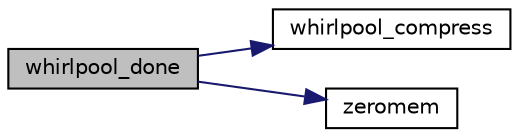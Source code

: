 digraph "whirlpool_done"
{
 // LATEX_PDF_SIZE
  edge [fontname="Helvetica",fontsize="10",labelfontname="Helvetica",labelfontsize="10"];
  node [fontname="Helvetica",fontsize="10",shape=record];
  rankdir="LR";
  Node4 [label="whirlpool_done",height=0.2,width=0.4,color="black", fillcolor="grey75", style="filled", fontcolor="black",tooltip="Terminate the hash to get the digest."];
  Node4 -> Node5 [color="midnightblue",fontsize="10",style="solid",fontname="Helvetica"];
  Node5 [label="whirlpool_compress",height=0.2,width=0.4,color="black", fillcolor="white", style="filled",URL="$whirl_8c.html#aab89b6b818b850f76b3f61f368d2b48d",tooltip=" "];
  Node4 -> Node6 [color="midnightblue",fontsize="10",style="solid",fontname="Helvetica"];
  Node6 [label="zeromem",height=0.2,width=0.4,color="black", fillcolor="white", style="filled",URL="$tomcrypt__misc_8h.html#a63b6e188713790263bfd3612fe8b398f",tooltip="Zero a block of memory."];
}
